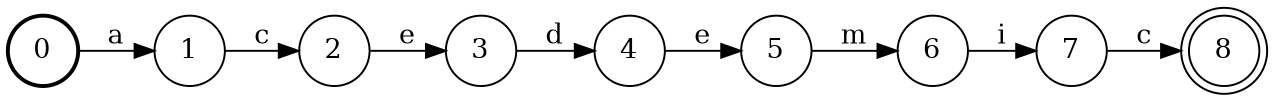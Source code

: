 digraph FST {
rankdir = LR;
size = "8.5,11";
label = "";
center = 1;
orientation = Portrait;
ranksep = "0.4";
nodesep = "0.25";
0 [label = "0", shape = circle, style = bold, fontsize = 14]
	0 -> 1 [label = "a", fontsize = 14];
1 [label = "1", shape = circle, style = solid, fontsize = 14]
	1 -> 2 [label = "c", fontsize = 14];
2 [label = "2", shape = circle, style = solid, fontsize = 14]
	2 -> 3 [label = "e", fontsize = 14];
3 [label = "3", shape = circle, style = solid, fontsize = 14]
	3 -> 4 [label = "d", fontsize = 14];
4 [label = "4", shape = circle, style = solid, fontsize = 14]
	4 -> 5 [label = "e", fontsize = 14];
5 [label = "5", shape = circle, style = solid, fontsize = 14]
	5 -> 6 [label = "m", fontsize = 14];
6 [label = "6", shape = circle, style = solid, fontsize = 14]
	6 -> 7 [label = "i", fontsize = 14];
7 [label = "7", shape = circle, style = solid, fontsize = 14]
	7 -> 8 [label = "c", fontsize = 14];
8 [label = "8", shape = doublecircle, style = solid, fontsize = 14]
}
